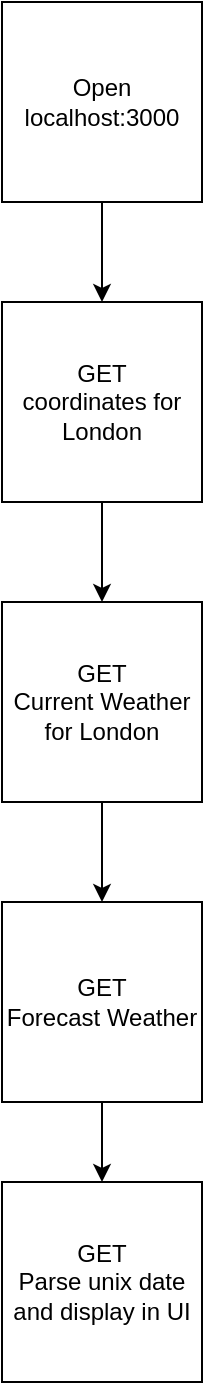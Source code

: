 <mxfile>
    <diagram id="GRGd4mW_UqZza58-prB3" name="Page-1">
        <mxGraphModel dx="774" dy="742" grid="1" gridSize="10" guides="1" tooltips="1" connect="1" arrows="1" fold="1" page="1" pageScale="1" pageWidth="827" pageHeight="1169" math="0" shadow="0">
            <root>
                <mxCell id="0"/>
                <mxCell id="1" parent="0"/>
                <mxCell id="15" value="" style="edgeStyle=none;html=1;" edge="1" parent="1" source="2" target="14">
                    <mxGeometry relative="1" as="geometry"/>
                </mxCell>
                <mxCell id="2" value="Open localhost:3000" style="whiteSpace=wrap;html=1;aspect=fixed;" vertex="1" parent="1">
                    <mxGeometry x="140" y="70" width="100" height="100" as="geometry"/>
                </mxCell>
                <mxCell id="17" value="" style="edgeStyle=none;html=1;" edge="1" parent="1" source="14" target="16">
                    <mxGeometry relative="1" as="geometry"/>
                </mxCell>
                <mxCell id="14" value="GET &lt;br&gt;coordinates for London" style="whiteSpace=wrap;html=1;aspect=fixed;" vertex="1" parent="1">
                    <mxGeometry x="140" y="220" width="100" height="100" as="geometry"/>
                </mxCell>
                <mxCell id="19" value="" style="edgeStyle=none;html=1;" edge="1" parent="1" source="16" target="18">
                    <mxGeometry relative="1" as="geometry"/>
                </mxCell>
                <mxCell id="16" value="GET &lt;br&gt;Current Weather for London" style="whiteSpace=wrap;html=1;aspect=fixed;" vertex="1" parent="1">
                    <mxGeometry x="140" y="370" width="100" height="100" as="geometry"/>
                </mxCell>
                <mxCell id="21" value="" style="edgeStyle=none;html=1;" edge="1" parent="1" source="18" target="20">
                    <mxGeometry relative="1" as="geometry"/>
                </mxCell>
                <mxCell id="18" value="GET &lt;br&gt;Forecast Weather" style="whiteSpace=wrap;html=1;aspect=fixed;" vertex="1" parent="1">
                    <mxGeometry x="140" y="520" width="100" height="100" as="geometry"/>
                </mxCell>
                <mxCell id="20" value="GET &lt;br&gt;Parse unix date and display in UI" style="whiteSpace=wrap;html=1;aspect=fixed;" vertex="1" parent="1">
                    <mxGeometry x="140" y="660" width="100" height="100" as="geometry"/>
                </mxCell>
            </root>
        </mxGraphModel>
    </diagram>
</mxfile>